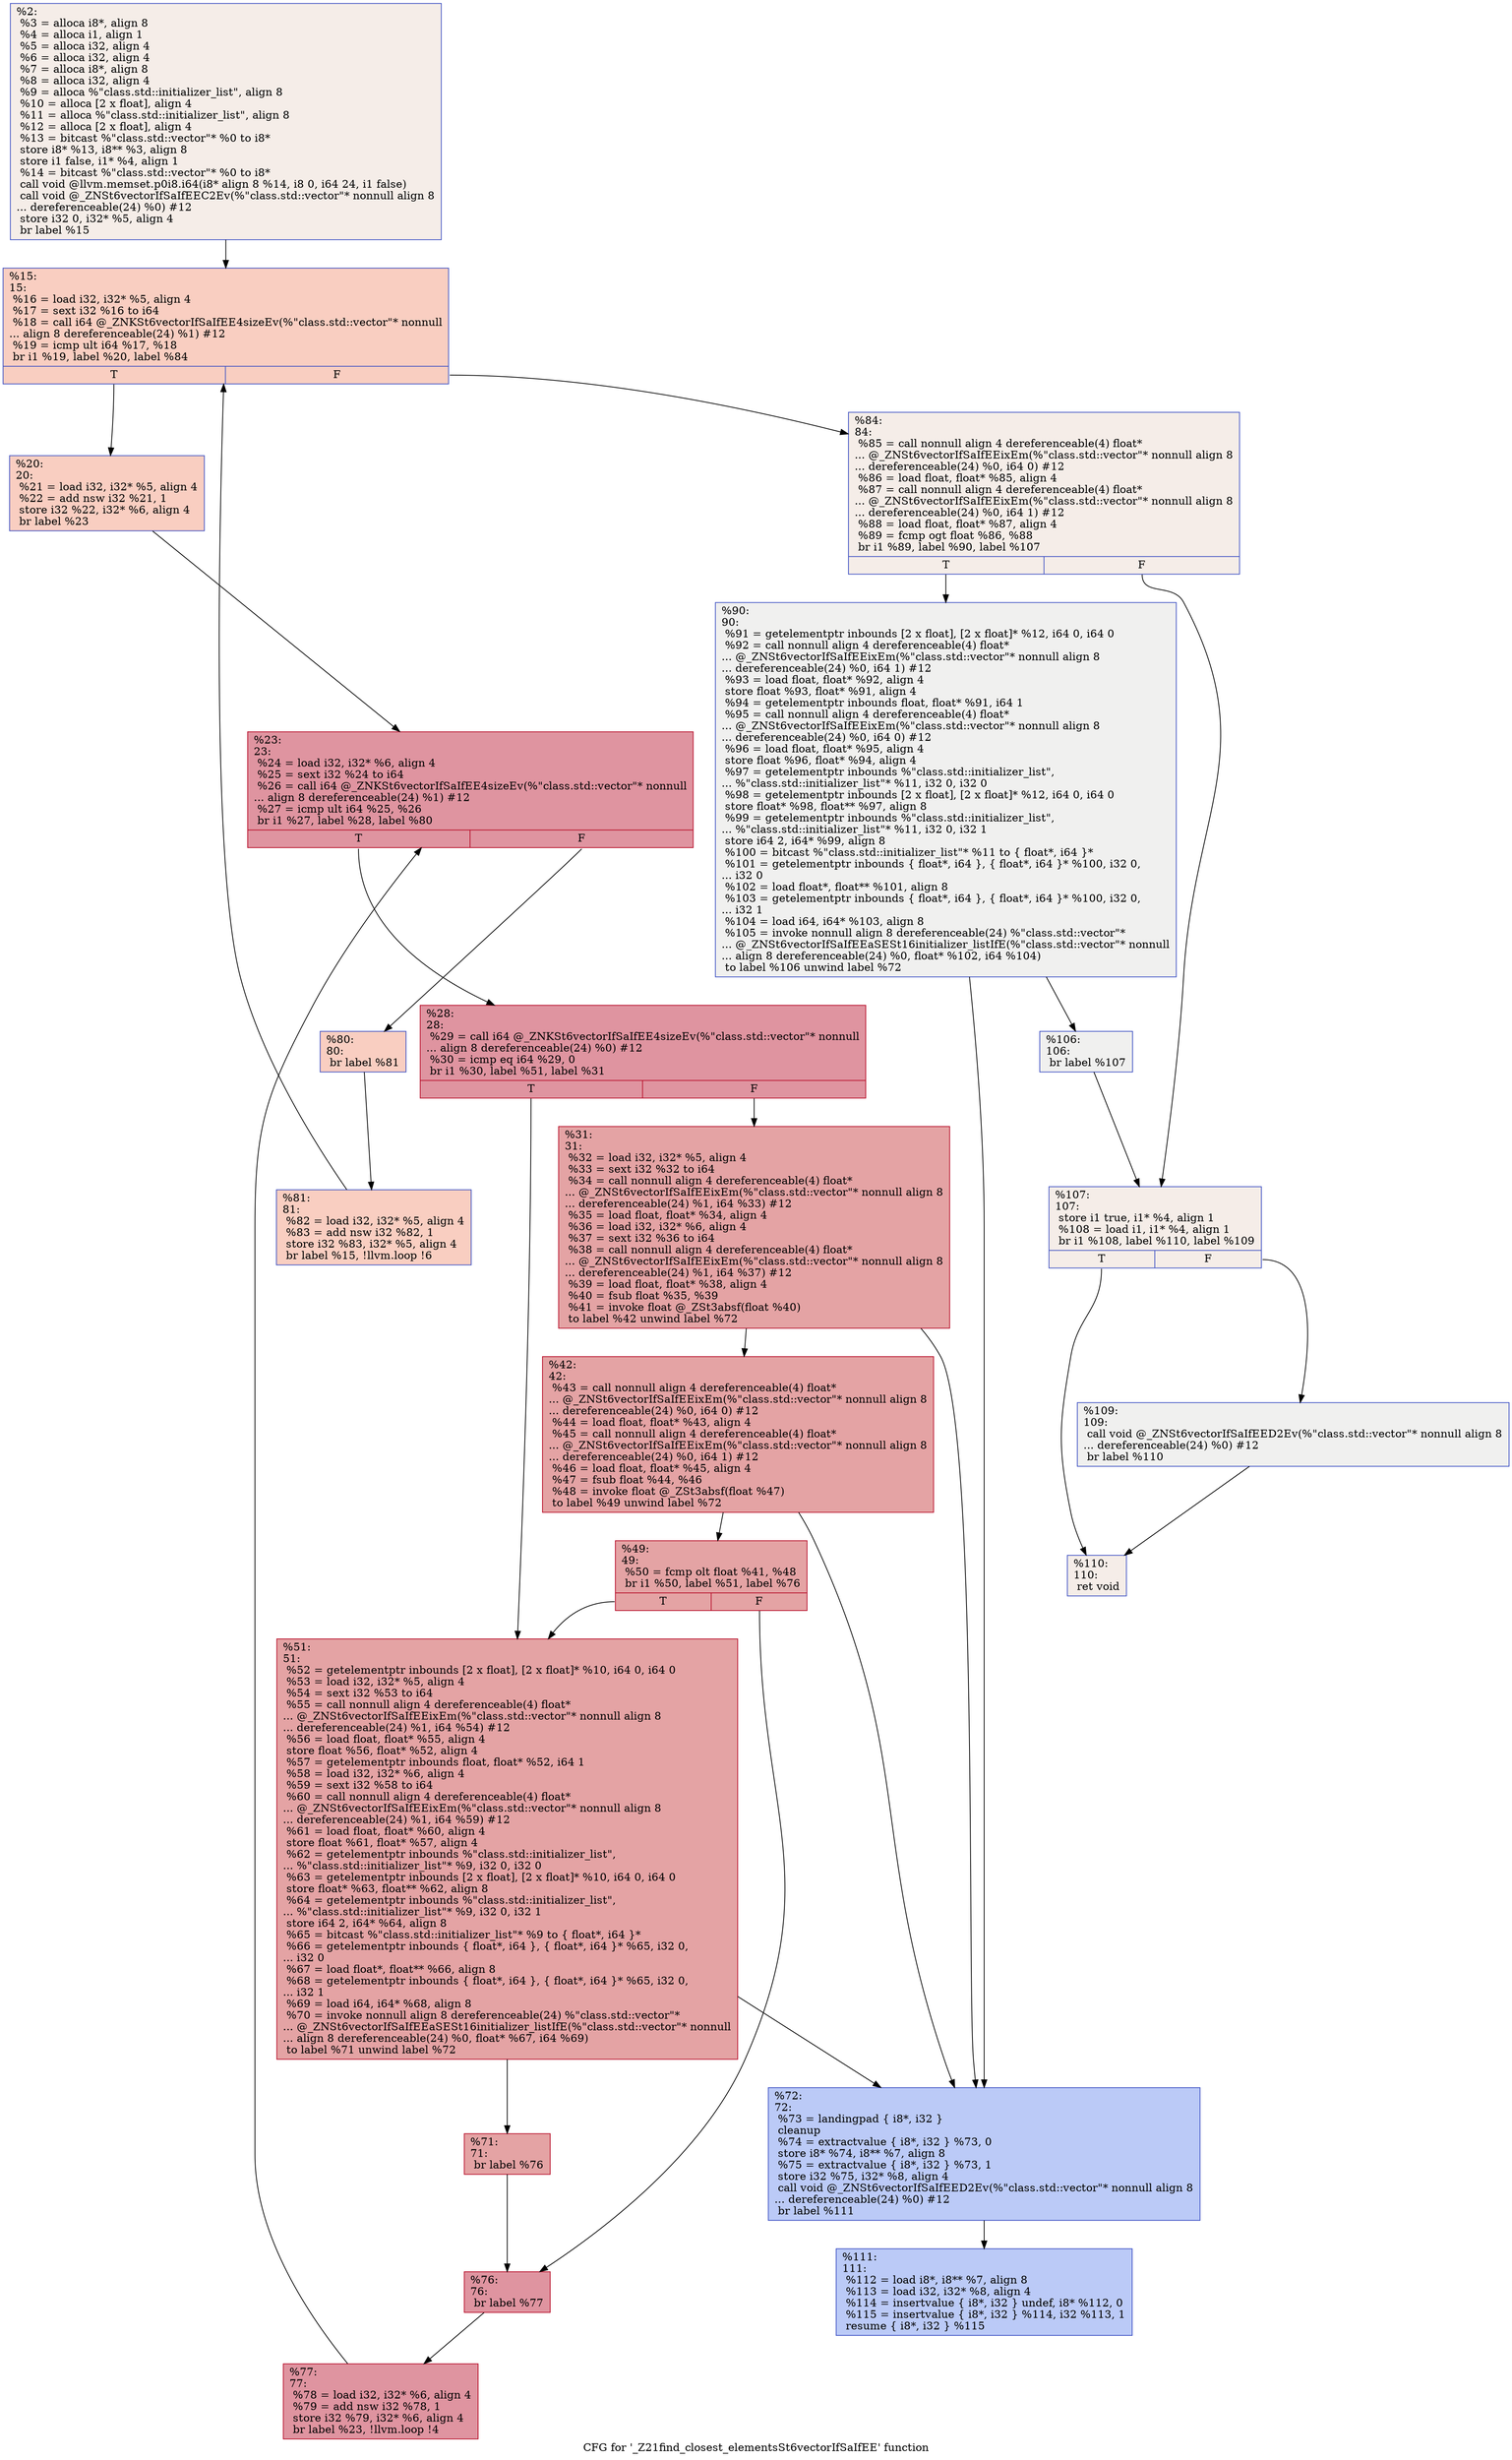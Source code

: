 digraph "CFG for '_Z21find_closest_elementsSt6vectorIfSaIfEE' function" {
	label="CFG for '_Z21find_closest_elementsSt6vectorIfSaIfEE' function";

	Node0x559363e01280 [shape=record,color="#3d50c3ff", style=filled, fillcolor="#e8d6cc70",label="{%2:\l  %3 = alloca i8*, align 8\l  %4 = alloca i1, align 1\l  %5 = alloca i32, align 4\l  %6 = alloca i32, align 4\l  %7 = alloca i8*, align 8\l  %8 = alloca i32, align 4\l  %9 = alloca %\"class.std::initializer_list\", align 8\l  %10 = alloca [2 x float], align 4\l  %11 = alloca %\"class.std::initializer_list\", align 8\l  %12 = alloca [2 x float], align 4\l  %13 = bitcast %\"class.std::vector\"* %0 to i8*\l  store i8* %13, i8** %3, align 8\l  store i1 false, i1* %4, align 1\l  %14 = bitcast %\"class.std::vector\"* %0 to i8*\l  call void @llvm.memset.p0i8.i64(i8* align 8 %14, i8 0, i64 24, i1 false)\l  call void @_ZNSt6vectorIfSaIfEEC2Ev(%\"class.std::vector\"* nonnull align 8\l... dereferenceable(24) %0) #12\l  store i32 0, i32* %5, align 4\l  br label %15\l}"];
	Node0x559363e01280 -> Node0x559363e02670;
	Node0x559363e02670 [shape=record,color="#3d50c3ff", style=filled, fillcolor="#f2907270",label="{%15:\l15:                                               \l  %16 = load i32, i32* %5, align 4\l  %17 = sext i32 %16 to i64\l  %18 = call i64 @_ZNKSt6vectorIfSaIfEE4sizeEv(%\"class.std::vector\"* nonnull\l... align 8 dereferenceable(24) %1) #12\l  %19 = icmp ult i64 %17, %18\l  br i1 %19, label %20, label %84\l|{<s0>T|<s1>F}}"];
	Node0x559363e02670:s0 -> Node0x559363e02ae0;
	Node0x559363e02670:s1 -> Node0x559363e02b30;
	Node0x559363e02ae0 [shape=record,color="#3d50c3ff", style=filled, fillcolor="#f2907270",label="{%20:\l20:                                               \l  %21 = load i32, i32* %5, align 4\l  %22 = add nsw i32 %21, 1\l  store i32 %22, i32* %6, align 4\l  br label %23\l}"];
	Node0x559363e02ae0 -> Node0x559363e02e00;
	Node0x559363e02e00 [shape=record,color="#b70d28ff", style=filled, fillcolor="#b70d2870",label="{%23:\l23:                                               \l  %24 = load i32, i32* %6, align 4\l  %25 = sext i32 %24 to i64\l  %26 = call i64 @_ZNKSt6vectorIfSaIfEE4sizeEv(%\"class.std::vector\"* nonnull\l... align 8 dereferenceable(24) %1) #12\l  %27 = icmp ult i64 %25, %26\l  br i1 %27, label %28, label %80\l|{<s0>T|<s1>F}}"];
	Node0x559363e02e00:s0 -> Node0x559363e03170;
	Node0x559363e02e00:s1 -> Node0x559363e031c0;
	Node0x559363e03170 [shape=record,color="#b70d28ff", style=filled, fillcolor="#b70d2870",label="{%28:\l28:                                               \l  %29 = call i64 @_ZNKSt6vectorIfSaIfEE4sizeEv(%\"class.std::vector\"* nonnull\l... align 8 dereferenceable(24) %0) #12\l  %30 = icmp eq i64 %29, 0\l  br i1 %30, label %51, label %31\l|{<s0>T|<s1>F}}"];
	Node0x559363e03170:s0 -> Node0x559363e034a0;
	Node0x559363e03170:s1 -> Node0x559363e034f0;
	Node0x559363e034f0 [shape=record,color="#b70d28ff", style=filled, fillcolor="#c32e3170",label="{%31:\l31:                                               \l  %32 = load i32, i32* %5, align 4\l  %33 = sext i32 %32 to i64\l  %34 = call nonnull align 4 dereferenceable(4) float*\l... @_ZNSt6vectorIfSaIfEEixEm(%\"class.std::vector\"* nonnull align 8\l... dereferenceable(24) %1, i64 %33) #12\l  %35 = load float, float* %34, align 4\l  %36 = load i32, i32* %6, align 4\l  %37 = sext i32 %36 to i64\l  %38 = call nonnull align 4 dereferenceable(4) float*\l... @_ZNSt6vectorIfSaIfEEixEm(%\"class.std::vector\"* nonnull align 8\l... dereferenceable(24) %1, i64 %37) #12\l  %39 = load float, float* %38, align 4\l  %40 = fsub float %35, %39\l  %41 = invoke float @_ZSt3absf(float %40)\l          to label %42 unwind label %72\l}"];
	Node0x559363e034f0 -> Node0x559363e03fc0;
	Node0x559363e034f0 -> Node0x559363e04010;
	Node0x559363e03fc0 [shape=record,color="#b70d28ff", style=filled, fillcolor="#c32e3170",label="{%42:\l42:                                               \l  %43 = call nonnull align 4 dereferenceable(4) float*\l... @_ZNSt6vectorIfSaIfEEixEm(%\"class.std::vector\"* nonnull align 8\l... dereferenceable(24) %0, i64 0) #12\l  %44 = load float, float* %43, align 4\l  %45 = call nonnull align 4 dereferenceable(4) float*\l... @_ZNSt6vectorIfSaIfEEixEm(%\"class.std::vector\"* nonnull align 8\l... dereferenceable(24) %0, i64 1) #12\l  %46 = load float, float* %45, align 4\l  %47 = fsub float %44, %46\l  %48 = invoke float @_ZSt3absf(float %47)\l          to label %49 unwind label %72\l}"];
	Node0x559363e03fc0 -> Node0x559363e04610;
	Node0x559363e03fc0 -> Node0x559363e04010;
	Node0x559363e04610 [shape=record,color="#b70d28ff", style=filled, fillcolor="#c32e3170",label="{%49:\l49:                                               \l  %50 = fcmp olt float %41, %48\l  br i1 %50, label %51, label %76\l|{<s0>T|<s1>F}}"];
	Node0x559363e04610:s0 -> Node0x559363e034a0;
	Node0x559363e04610:s1 -> Node0x559363e04740;
	Node0x559363e034a0 [shape=record,color="#b70d28ff", style=filled, fillcolor="#c32e3170",label="{%51:\l51:                                               \l  %52 = getelementptr inbounds [2 x float], [2 x float]* %10, i64 0, i64 0\l  %53 = load i32, i32* %5, align 4\l  %54 = sext i32 %53 to i64\l  %55 = call nonnull align 4 dereferenceable(4) float*\l... @_ZNSt6vectorIfSaIfEEixEm(%\"class.std::vector\"* nonnull align 8\l... dereferenceable(24) %1, i64 %54) #12\l  %56 = load float, float* %55, align 4\l  store float %56, float* %52, align 4\l  %57 = getelementptr inbounds float, float* %52, i64 1\l  %58 = load i32, i32* %6, align 4\l  %59 = sext i32 %58 to i64\l  %60 = call nonnull align 4 dereferenceable(4) float*\l... @_ZNSt6vectorIfSaIfEEixEm(%\"class.std::vector\"* nonnull align 8\l... dereferenceable(24) %1, i64 %59) #12\l  %61 = load float, float* %60, align 4\l  store float %61, float* %57, align 4\l  %62 = getelementptr inbounds %\"class.std::initializer_list\",\l... %\"class.std::initializer_list\"* %9, i32 0, i32 0\l  %63 = getelementptr inbounds [2 x float], [2 x float]* %10, i64 0, i64 0\l  store float* %63, float** %62, align 8\l  %64 = getelementptr inbounds %\"class.std::initializer_list\",\l... %\"class.std::initializer_list\"* %9, i32 0, i32 1\l  store i64 2, i64* %64, align 8\l  %65 = bitcast %\"class.std::initializer_list\"* %9 to \{ float*, i64 \}*\l  %66 = getelementptr inbounds \{ float*, i64 \}, \{ float*, i64 \}* %65, i32 0,\l... i32 0\l  %67 = load float*, float** %66, align 8\l  %68 = getelementptr inbounds \{ float*, i64 \}, \{ float*, i64 \}* %65, i32 0,\l... i32 1\l  %69 = load i64, i64* %68, align 8\l  %70 = invoke nonnull align 8 dereferenceable(24) %\"class.std::vector\"*\l... @_ZNSt6vectorIfSaIfEEaSESt16initializer_listIfE(%\"class.std::vector\"* nonnull\l... align 8 dereferenceable(24) %0, float* %67, i64 %69)\l          to label %71 unwind label %72\l}"];
	Node0x559363e034a0 -> Node0x559363e05a00;
	Node0x559363e034a0 -> Node0x559363e04010;
	Node0x559363e05a00 [shape=record,color="#b70d28ff", style=filled, fillcolor="#c32e3170",label="{%71:\l71:                                               \l  br label %76\l}"];
	Node0x559363e05a00 -> Node0x559363e04740;
	Node0x559363e04010 [shape=record,color="#3d50c3ff", style=filled, fillcolor="#6687ed70",label="{%72:\l72:                                               \l  %73 = landingpad \{ i8*, i32 \}\l          cleanup\l  %74 = extractvalue \{ i8*, i32 \} %73, 0\l  store i8* %74, i8** %7, align 8\l  %75 = extractvalue \{ i8*, i32 \} %73, 1\l  store i32 %75, i32* %8, align 4\l  call void @_ZNSt6vectorIfSaIfEED2Ev(%\"class.std::vector\"* nonnull align 8\l... dereferenceable(24) %0) #12\l  br label %111\l}"];
	Node0x559363e04010 -> Node0x559363e062c0;
	Node0x559363e04740 [shape=record,color="#b70d28ff", style=filled, fillcolor="#b70d2870",label="{%76:\l76:                                               \l  br label %77\l}"];
	Node0x559363e04740 -> Node0x559363e06380;
	Node0x559363e06380 [shape=record,color="#b70d28ff", style=filled, fillcolor="#b70d2870",label="{%77:\l77:                                               \l  %78 = load i32, i32* %6, align 4\l  %79 = add nsw i32 %78, 1\l  store i32 %79, i32* %6, align 4\l  br label %23, !llvm.loop !4\l}"];
	Node0x559363e06380 -> Node0x559363e02e00;
	Node0x559363e031c0 [shape=record,color="#3d50c3ff", style=filled, fillcolor="#f2907270",label="{%80:\l80:                                               \l  br label %81\l}"];
	Node0x559363e031c0 -> Node0x559363e070d0;
	Node0x559363e070d0 [shape=record,color="#3d50c3ff", style=filled, fillcolor="#f2907270",label="{%81:\l81:                                               \l  %82 = load i32, i32* %5, align 4\l  %83 = add nsw i32 %82, 1\l  store i32 %83, i32* %5, align 4\l  br label %15, !llvm.loop !6\l}"];
	Node0x559363e070d0 -> Node0x559363e02670;
	Node0x559363e02b30 [shape=record,color="#3d50c3ff", style=filled, fillcolor="#e8d6cc70",label="{%84:\l84:                                               \l  %85 = call nonnull align 4 dereferenceable(4) float*\l... @_ZNSt6vectorIfSaIfEEixEm(%\"class.std::vector\"* nonnull align 8\l... dereferenceable(24) %0, i64 0) #12\l  %86 = load float, float* %85, align 4\l  %87 = call nonnull align 4 dereferenceable(4) float*\l... @_ZNSt6vectorIfSaIfEEixEm(%\"class.std::vector\"* nonnull align 8\l... dereferenceable(24) %0, i64 1) #12\l  %88 = load float, float* %87, align 4\l  %89 = fcmp ogt float %86, %88\l  br i1 %89, label %90, label %107\l|{<s0>T|<s1>F}}"];
	Node0x559363e02b30:s0 -> Node0x559363e07870;
	Node0x559363e02b30:s1 -> Node0x559363e078c0;
	Node0x559363e07870 [shape=record,color="#3d50c3ff", style=filled, fillcolor="#dedcdb70",label="{%90:\l90:                                               \l  %91 = getelementptr inbounds [2 x float], [2 x float]* %12, i64 0, i64 0\l  %92 = call nonnull align 4 dereferenceable(4) float*\l... @_ZNSt6vectorIfSaIfEEixEm(%\"class.std::vector\"* nonnull align 8\l... dereferenceable(24) %0, i64 1) #12\l  %93 = load float, float* %92, align 4\l  store float %93, float* %91, align 4\l  %94 = getelementptr inbounds float, float* %91, i64 1\l  %95 = call nonnull align 4 dereferenceable(4) float*\l... @_ZNSt6vectorIfSaIfEEixEm(%\"class.std::vector\"* nonnull align 8\l... dereferenceable(24) %0, i64 0) #12\l  %96 = load float, float* %95, align 4\l  store float %96, float* %94, align 4\l  %97 = getelementptr inbounds %\"class.std::initializer_list\",\l... %\"class.std::initializer_list\"* %11, i32 0, i32 0\l  %98 = getelementptr inbounds [2 x float], [2 x float]* %12, i64 0, i64 0\l  store float* %98, float** %97, align 8\l  %99 = getelementptr inbounds %\"class.std::initializer_list\",\l... %\"class.std::initializer_list\"* %11, i32 0, i32 1\l  store i64 2, i64* %99, align 8\l  %100 = bitcast %\"class.std::initializer_list\"* %11 to \{ float*, i64 \}*\l  %101 = getelementptr inbounds \{ float*, i64 \}, \{ float*, i64 \}* %100, i32 0,\l... i32 0\l  %102 = load float*, float** %101, align 8\l  %103 = getelementptr inbounds \{ float*, i64 \}, \{ float*, i64 \}* %100, i32 0,\l... i32 1\l  %104 = load i64, i64* %103, align 8\l  %105 = invoke nonnull align 8 dereferenceable(24) %\"class.std::vector\"*\l... @_ZNSt6vectorIfSaIfEEaSESt16initializer_listIfE(%\"class.std::vector\"* nonnull\l... align 8 dereferenceable(24) %0, float* %102, i64 %104)\l          to label %106 unwind label %72\l}"];
	Node0x559363e07870 -> Node0x559363e085f0;
	Node0x559363e07870 -> Node0x559363e04010;
	Node0x559363e085f0 [shape=record,color="#3d50c3ff", style=filled, fillcolor="#dedcdb70",label="{%106:\l106:                                              \l  br label %107\l}"];
	Node0x559363e085f0 -> Node0x559363e078c0;
	Node0x559363e078c0 [shape=record,color="#3d50c3ff", style=filled, fillcolor="#e8d6cc70",label="{%107:\l107:                                              \l  store i1 true, i1* %4, align 1\l  %108 = load i1, i1* %4, align 1\l  br i1 %108, label %110, label %109\l|{<s0>T|<s1>F}}"];
	Node0x559363e078c0:s0 -> Node0x559363e089a0;
	Node0x559363e078c0:s1 -> Node0x559363e089f0;
	Node0x559363e089f0 [shape=record,color="#3d50c3ff", style=filled, fillcolor="#dedcdb70",label="{%109:\l109:                                              \l  call void @_ZNSt6vectorIfSaIfEED2Ev(%\"class.std::vector\"* nonnull align 8\l... dereferenceable(24) %0) #12\l  br label %110\l}"];
	Node0x559363e089f0 -> Node0x559363e089a0;
	Node0x559363e089a0 [shape=record,color="#3d50c3ff", style=filled, fillcolor="#e8d6cc70",label="{%110:\l110:                                              \l  ret void\l}"];
	Node0x559363e062c0 [shape=record,color="#3d50c3ff", style=filled, fillcolor="#6687ed70",label="{%111:\l111:                                              \l  %112 = load i8*, i8** %7, align 8\l  %113 = load i32, i32* %8, align 4\l  %114 = insertvalue \{ i8*, i32 \} undef, i8* %112, 0\l  %115 = insertvalue \{ i8*, i32 \} %114, i32 %113, 1\l  resume \{ i8*, i32 \} %115\l}"];
}

